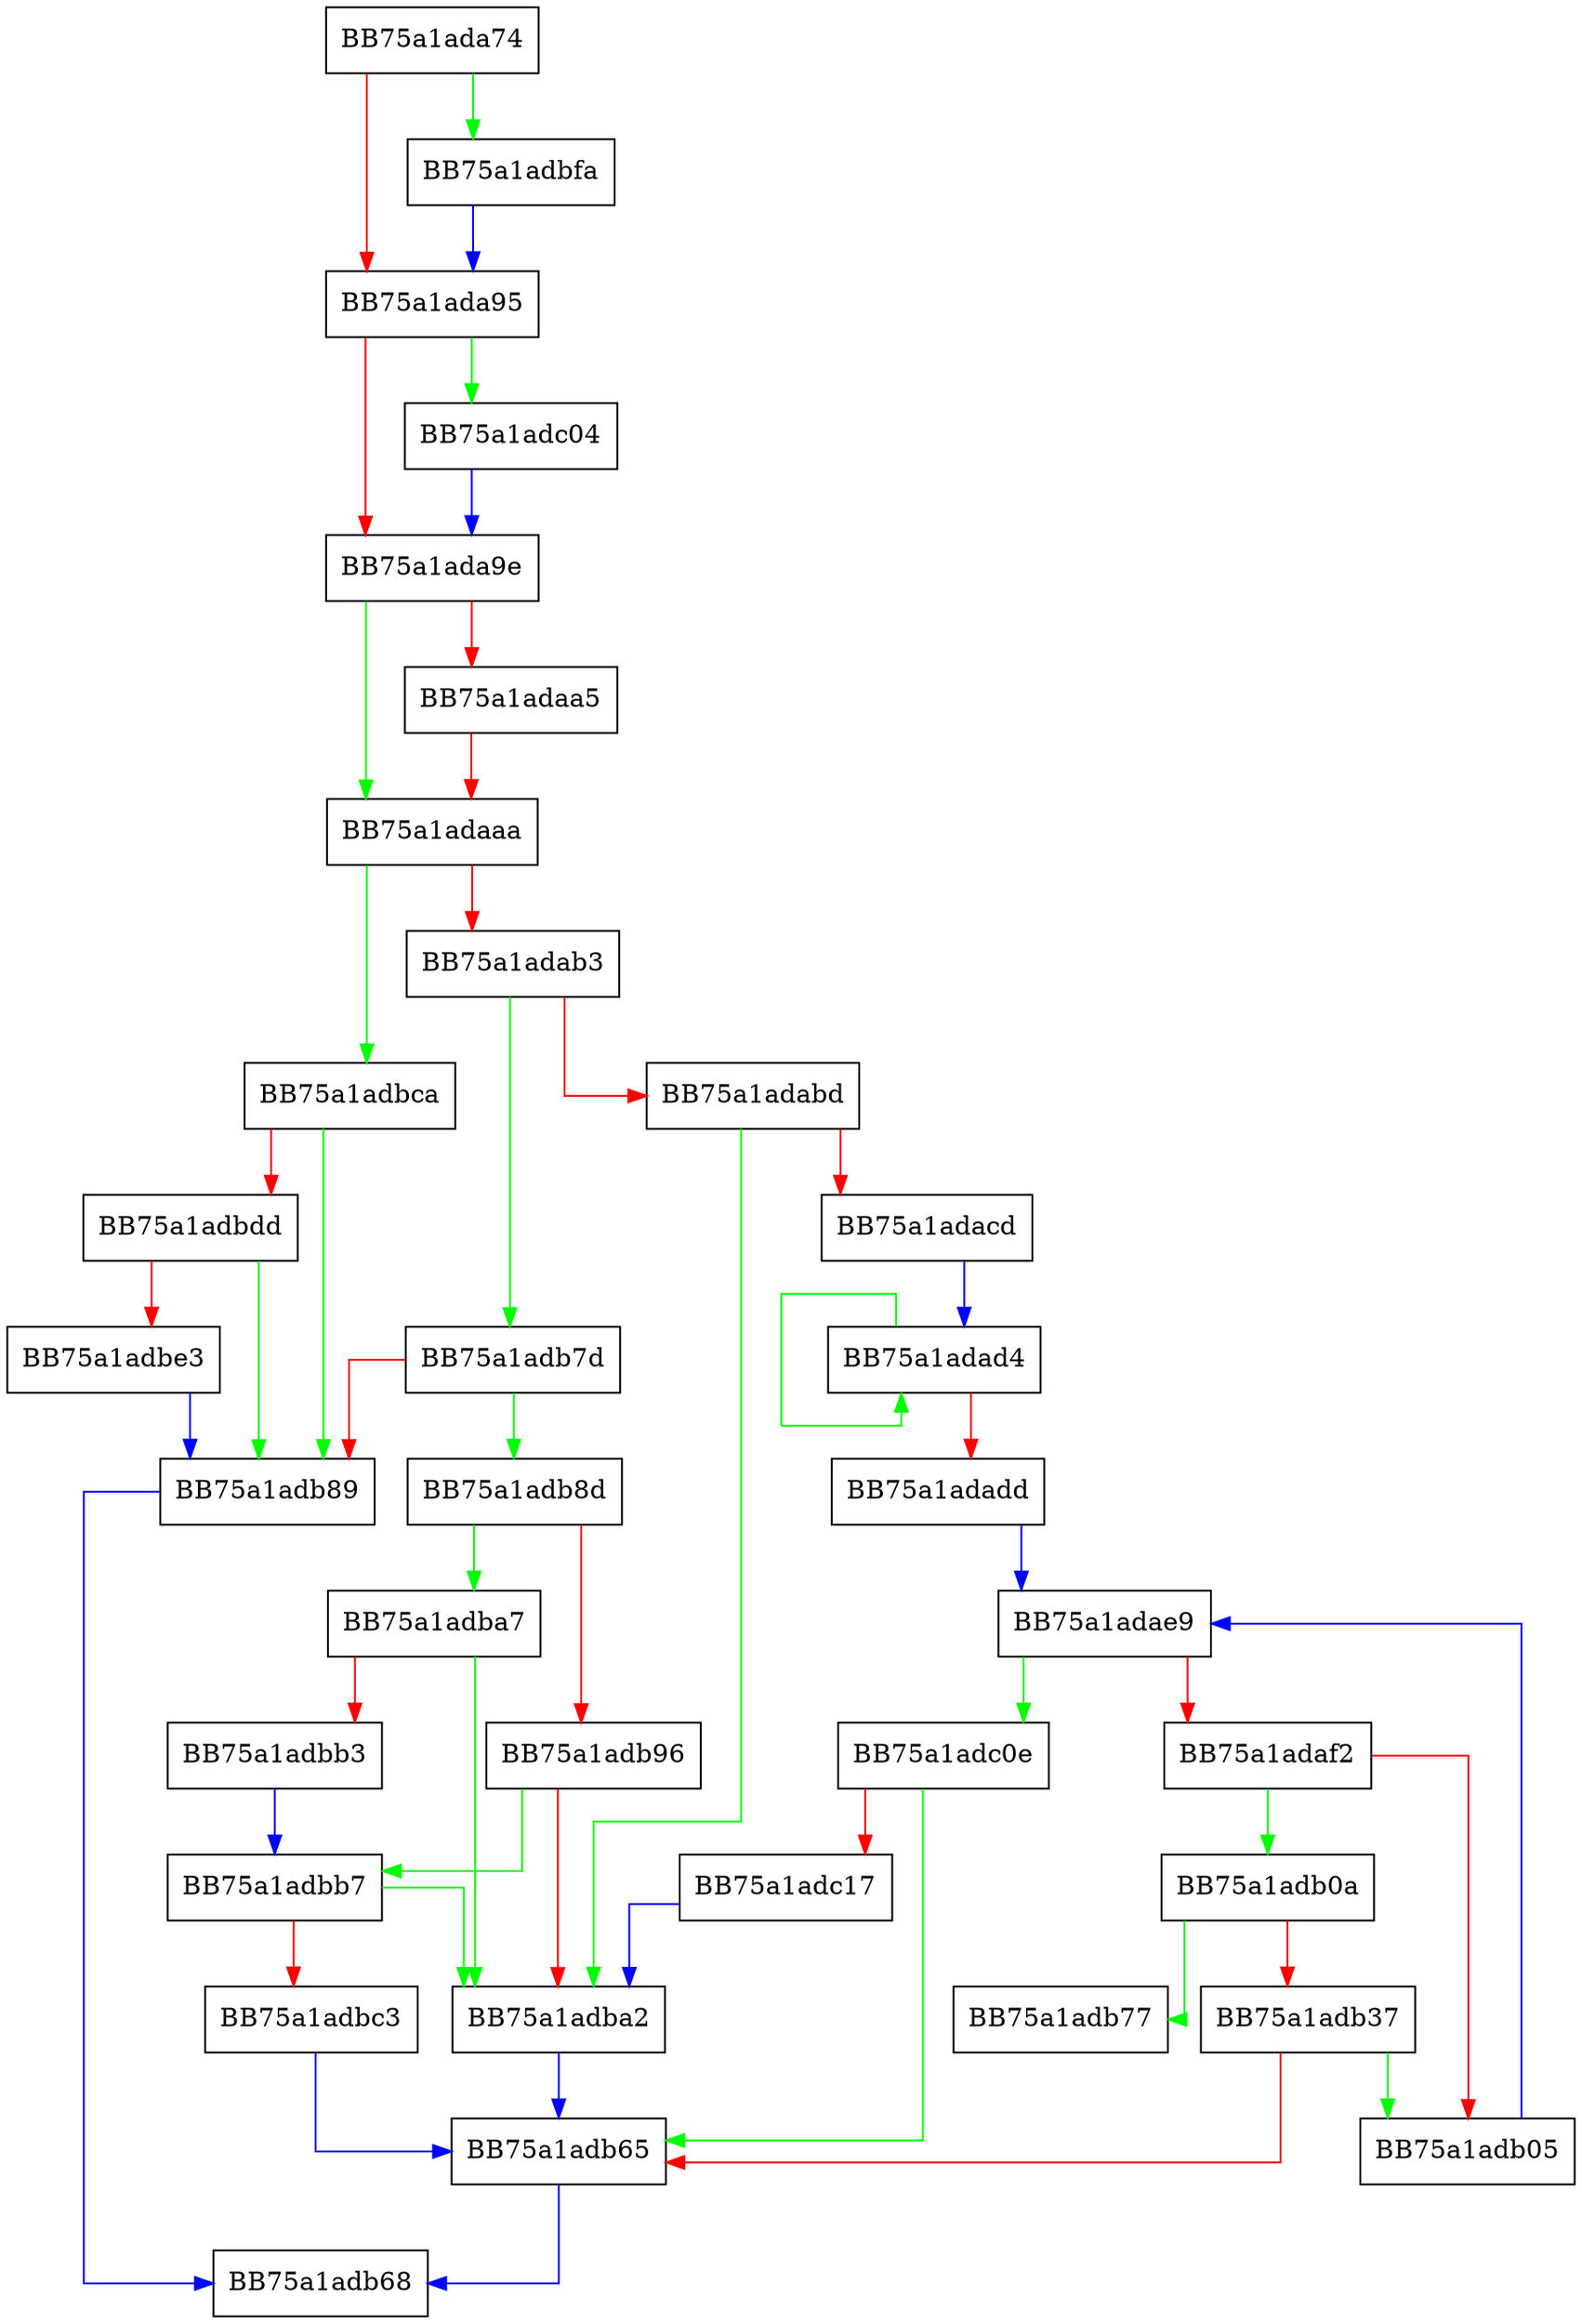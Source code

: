 digraph MpGetAttributesMatching {
  node [shape="box"];
  graph [splines=ortho];
  BB75a1ada74 -> BB75a1adbfa [color="green"];
  BB75a1ada74 -> BB75a1ada95 [color="red"];
  BB75a1ada95 -> BB75a1adc04 [color="green"];
  BB75a1ada95 -> BB75a1ada9e [color="red"];
  BB75a1ada9e -> BB75a1adaaa [color="green"];
  BB75a1ada9e -> BB75a1adaa5 [color="red"];
  BB75a1adaa5 -> BB75a1adaaa [color="red"];
  BB75a1adaaa -> BB75a1adbca [color="green"];
  BB75a1adaaa -> BB75a1adab3 [color="red"];
  BB75a1adab3 -> BB75a1adb7d [color="green"];
  BB75a1adab3 -> BB75a1adabd [color="red"];
  BB75a1adabd -> BB75a1adba2 [color="green"];
  BB75a1adabd -> BB75a1adacd [color="red"];
  BB75a1adacd -> BB75a1adad4 [color="blue"];
  BB75a1adad4 -> BB75a1adad4 [color="green"];
  BB75a1adad4 -> BB75a1adadd [color="red"];
  BB75a1adadd -> BB75a1adae9 [color="blue"];
  BB75a1adae9 -> BB75a1adc0e [color="green"];
  BB75a1adae9 -> BB75a1adaf2 [color="red"];
  BB75a1adaf2 -> BB75a1adb0a [color="green"];
  BB75a1adaf2 -> BB75a1adb05 [color="red"];
  BB75a1adb05 -> BB75a1adae9 [color="blue"];
  BB75a1adb0a -> BB75a1adb77 [color="green"];
  BB75a1adb0a -> BB75a1adb37 [color="red"];
  BB75a1adb37 -> BB75a1adb05 [color="green"];
  BB75a1adb37 -> BB75a1adb65 [color="red"];
  BB75a1adb65 -> BB75a1adb68 [color="blue"];
  BB75a1adb7d -> BB75a1adb8d [color="green"];
  BB75a1adb7d -> BB75a1adb89 [color="red"];
  BB75a1adb89 -> BB75a1adb68 [color="blue"];
  BB75a1adb8d -> BB75a1adba7 [color="green"];
  BB75a1adb8d -> BB75a1adb96 [color="red"];
  BB75a1adb96 -> BB75a1adbb7 [color="green"];
  BB75a1adb96 -> BB75a1adba2 [color="red"];
  BB75a1adba2 -> BB75a1adb65 [color="blue"];
  BB75a1adba7 -> BB75a1adba2 [color="green"];
  BB75a1adba7 -> BB75a1adbb3 [color="red"];
  BB75a1adbb3 -> BB75a1adbb7 [color="blue"];
  BB75a1adbb7 -> BB75a1adba2 [color="green"];
  BB75a1adbb7 -> BB75a1adbc3 [color="red"];
  BB75a1adbc3 -> BB75a1adb65 [color="blue"];
  BB75a1adbca -> BB75a1adb89 [color="green"];
  BB75a1adbca -> BB75a1adbdd [color="red"];
  BB75a1adbdd -> BB75a1adb89 [color="green"];
  BB75a1adbdd -> BB75a1adbe3 [color="red"];
  BB75a1adbe3 -> BB75a1adb89 [color="blue"];
  BB75a1adbfa -> BB75a1ada95 [color="blue"];
  BB75a1adc04 -> BB75a1ada9e [color="blue"];
  BB75a1adc0e -> BB75a1adb65 [color="green"];
  BB75a1adc0e -> BB75a1adc17 [color="red"];
  BB75a1adc17 -> BB75a1adba2 [color="blue"];
}